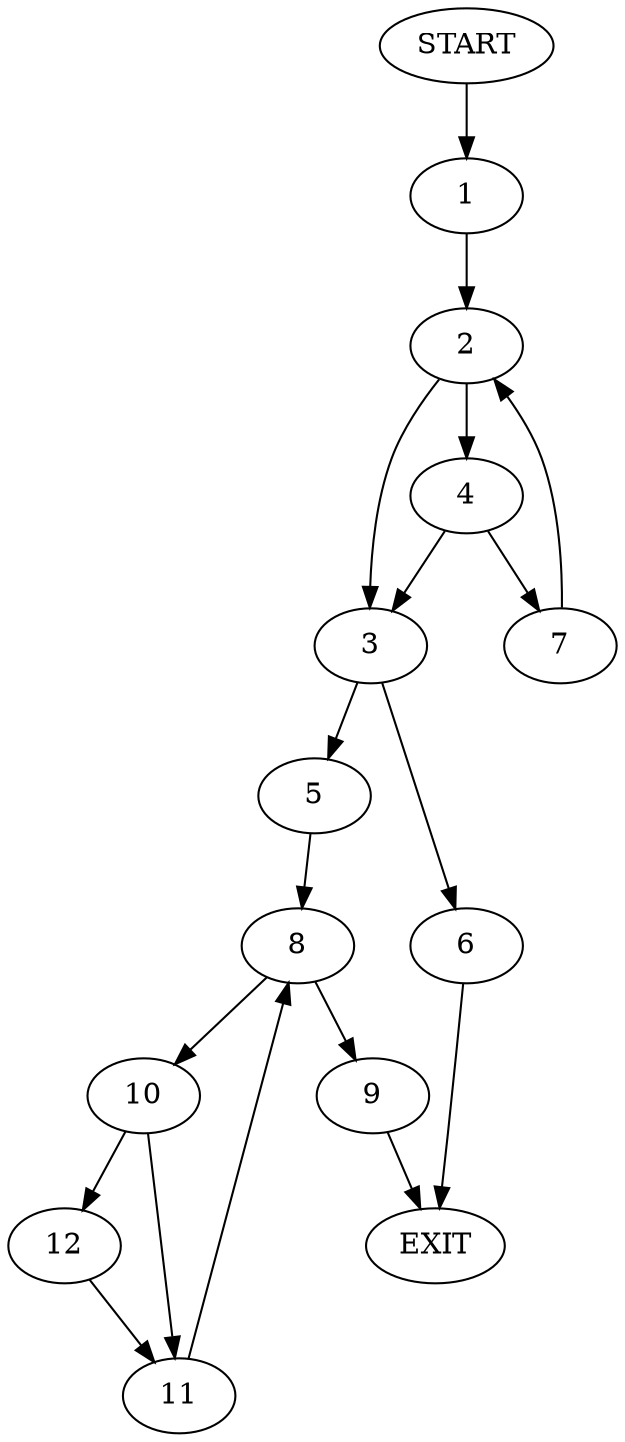 digraph {
0 [label="START"]
13 [label="EXIT"]
0 -> 1
1 -> 2
2 -> 3
2 -> 4
3 -> 5
3 -> 6
4 -> 3
4 -> 7
7 -> 2
5 -> 8
6 -> 13
8 -> 9
8 -> 10
10 -> 11
10 -> 12
9 -> 13
11 -> 8
12 -> 11
}
